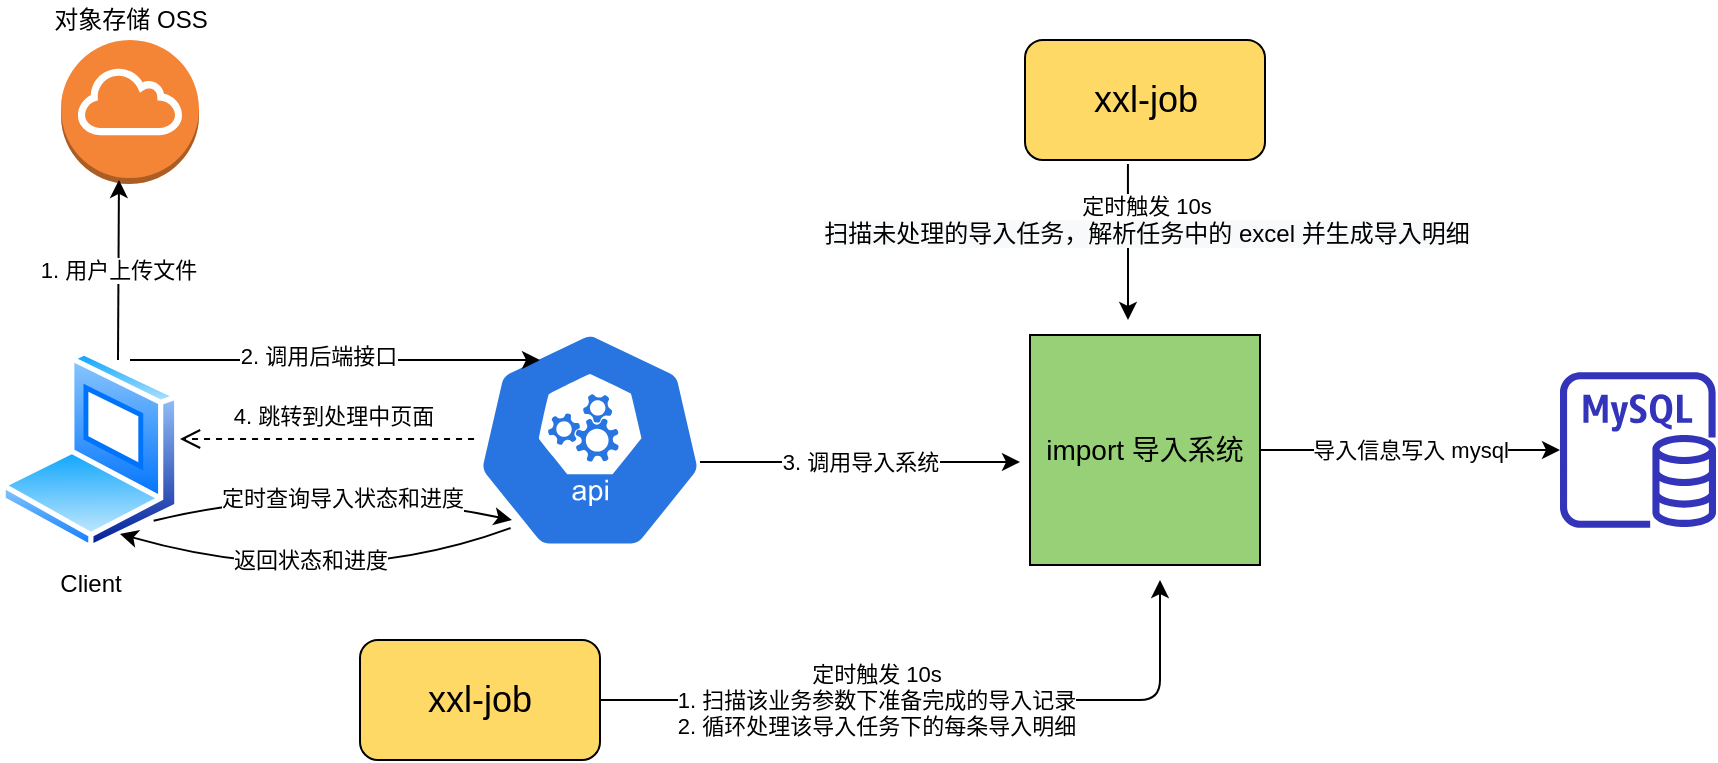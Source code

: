 <mxfile version="14.2.7" type="github">
  <diagram name="Page-1" id="e7e014a7-5840-1c2e-5031-d8a46d1fe8dd">
    <mxGraphModel dx="1666" dy="771" grid="1" gridSize="10" guides="1" tooltips="1" connect="1" arrows="1" fold="1" page="1" pageScale="1" pageWidth="1169" pageHeight="826" background="#ffffff" math="0" shadow="0">
      <root>
        <mxCell id="0" />
        <mxCell id="1" parent="0" />
        <mxCell id="WTrDPClQdcEuxtkSHwnH-42" value="&lt;font style=&quot;font-size: 14px&quot;&gt;import&amp;nbsp;导入系统&lt;/font&gt;" style="whiteSpace=wrap;html=1;aspect=fixed;fillColor=#97D077;" parent="1" vertex="1">
          <mxGeometry x="705" y="337.5" width="115" height="115" as="geometry" />
        </mxCell>
        <mxCell id="WTrDPClQdcEuxtkSHwnH-43" value="&lt;font style=&quot;font-size: 18px&quot;&gt;xxl-job&lt;/font&gt;" style="rounded=1;whiteSpace=wrap;html=1;fillColor=#FFD966;" parent="1" vertex="1">
          <mxGeometry x="702.5" y="190" width="120" height="60" as="geometry" />
        </mxCell>
        <mxCell id="WTrDPClQdcEuxtkSHwnH-46" value="Client" style="aspect=fixed;perimeter=ellipsePerimeter;html=1;align=center;shadow=0;dashed=0;spacingTop=3;image;image=img/lib/active_directory/laptop_client.svg;fillColor=#FFD966;" parent="1" vertex="1">
          <mxGeometry x="190" y="345" width="90" height="100" as="geometry" />
        </mxCell>
        <mxCell id="WTrDPClQdcEuxtkSHwnH-47" value="" style="html=1;dashed=0;whitespace=wrap;fillColor=#2875E2;strokeColor=#ffffff;points=[[0.005,0.63,0],[0.1,0.2,0],[0.9,0.2,0],[0.5,0,0],[0.995,0.63,0],[0.72,0.99,0],[0.5,1,0],[0.28,0.99,0]];shape=mxgraph.kubernetes.icon;prIcon=api" parent="1" vertex="1">
          <mxGeometry x="420" y="335" width="130" height="110" as="geometry" />
        </mxCell>
        <mxCell id="WTrDPClQdcEuxtkSHwnH-51" value="" style="outlineConnect=0;dashed=0;verticalLabelPosition=bottom;verticalAlign=top;align=center;html=1;shape=mxgraph.aws3.internet_gateway;fillColor=#F58536;gradientColor=none;" parent="1" vertex="1">
          <mxGeometry x="220.5" y="190" width="69" height="72" as="geometry" />
        </mxCell>
        <mxCell id="WTrDPClQdcEuxtkSHwnH-56" value="对象存储 OSS" style="text;html=1;align=center;verticalAlign=middle;resizable=0;points=[];autosize=1;" parent="1" vertex="1">
          <mxGeometry x="210" y="170" width="90" height="20" as="geometry" />
        </mxCell>
        <mxCell id="WTrDPClQdcEuxtkSHwnH-57" value="" style="endArrow=classic;html=1;exitX=0.429;exitY=1.033;exitDx=0;exitDy=0;exitPerimeter=0;" parent="1" source="WTrDPClQdcEuxtkSHwnH-43" edge="1">
          <mxGeometry relative="1" as="geometry">
            <mxPoint x="760" y="260" as="sourcePoint" />
            <mxPoint x="754" y="330" as="targetPoint" />
          </mxGeometry>
        </mxCell>
        <mxCell id="WTrDPClQdcEuxtkSHwnH-58" value="定时触发 10s&lt;br&gt;&lt;span style=&quot;font-size: 12px ; background-color: rgb(248 , 249 , 250)&quot;&gt;扫描未处理的导入任务，解析任务中的 excel 并生成导入明细&lt;/span&gt;" style="edgeLabel;resizable=0;html=1;align=center;verticalAlign=middle;" parent="WTrDPClQdcEuxtkSHwnH-57" connectable="0" vertex="1">
          <mxGeometry relative="1" as="geometry">
            <mxPoint x="8.51" y="-10.98" as="offset" />
          </mxGeometry>
        </mxCell>
        <mxCell id="WTrDPClQdcEuxtkSHwnH-61" value="" style="outlineConnect=0;fontColor=#232F3E;gradientColor=none;fillColor=#3334B9;strokeColor=none;dashed=0;verticalLabelPosition=bottom;verticalAlign=top;align=center;html=1;fontSize=12;fontStyle=0;aspect=fixed;pointerEvents=1;shape=mxgraph.aws4.rds_mysql_instance;" parent="1" vertex="1">
          <mxGeometry x="970" y="356" width="78" height="78" as="geometry" />
        </mxCell>
        <mxCell id="WTrDPClQdcEuxtkSHwnH-67" value="" style="endArrow=classic;html=1;exitX=1;exitY=0.5;exitDx=0;exitDy=0;" parent="1" source="WTrDPClQdcEuxtkSHwnH-42" target="WTrDPClQdcEuxtkSHwnH-61" edge="1">
          <mxGeometry relative="1" as="geometry">
            <mxPoint x="759" y="452" as="sourcePoint" />
            <mxPoint x="759" y="560" as="targetPoint" />
          </mxGeometry>
        </mxCell>
        <mxCell id="WTrDPClQdcEuxtkSHwnH-68" value="导入信息写入 mysql" style="edgeLabel;resizable=0;html=1;align=center;verticalAlign=middle;" parent="WTrDPClQdcEuxtkSHwnH-67" connectable="0" vertex="1">
          <mxGeometry relative="1" as="geometry" />
        </mxCell>
        <mxCell id="WTrDPClQdcEuxtkSHwnH-70" value="&lt;font style=&quot;font-size: 18px&quot;&gt;xxl-job&lt;/font&gt;" style="rounded=1;whiteSpace=wrap;html=1;fillColor=#FFD966;" parent="1" vertex="1">
          <mxGeometry x="370" y="490" width="120" height="60" as="geometry" />
        </mxCell>
        <mxCell id="WTrDPClQdcEuxtkSHwnH-75" value="" style="endArrow=classic;html=1;exitX=1;exitY=0.5;exitDx=0;exitDy=0;" parent="1" source="WTrDPClQdcEuxtkSHwnH-70" edge="1">
          <mxGeometry relative="1" as="geometry">
            <mxPoint x="545" y="620" as="sourcePoint" />
            <mxPoint x="770" y="460" as="targetPoint" />
            <Array as="points">
              <mxPoint x="770" y="520" />
            </Array>
          </mxGeometry>
        </mxCell>
        <mxCell id="WTrDPClQdcEuxtkSHwnH-78" value="定时触发 10s&lt;br&gt;1.&amp;nbsp;扫描该业务参数下准备完成的导入记录&lt;br&gt;2.&amp;nbsp;循环处理该导入任务下的每条导入明细" style="edgeLabel;html=1;align=center;verticalAlign=middle;resizable=0;points=[];" parent="WTrDPClQdcEuxtkSHwnH-75" vertex="1" connectable="0">
          <mxGeometry x="-0.527" y="1" relative="1" as="geometry">
            <mxPoint x="57" y="1" as="offset" />
          </mxGeometry>
        </mxCell>
        <mxCell id="WTrDPClQdcEuxtkSHwnH-79" value="" style="endArrow=classic;html=1;entryX=0.42;entryY=0.972;entryDx=0;entryDy=0;entryPerimeter=0;" parent="1" target="WTrDPClQdcEuxtkSHwnH-51" edge="1">
          <mxGeometry relative="1" as="geometry">
            <mxPoint x="249" y="350" as="sourcePoint" />
            <mxPoint x="660" y="420" as="targetPoint" />
          </mxGeometry>
        </mxCell>
        <mxCell id="WTrDPClQdcEuxtkSHwnH-80" value="1. 用户上传文件" style="edgeLabel;resizable=0;html=1;align=center;verticalAlign=middle;" parent="WTrDPClQdcEuxtkSHwnH-79" connectable="0" vertex="1">
          <mxGeometry relative="1" as="geometry">
            <mxPoint x="0.01" as="offset" />
          </mxGeometry>
        </mxCell>
        <mxCell id="WTrDPClQdcEuxtkSHwnH-83" value="" style="endArrow=classic;html=1;" parent="1" edge="1">
          <mxGeometry relative="1" as="geometry">
            <mxPoint x="255" y="350" as="sourcePoint" />
            <mxPoint x="460" y="350" as="targetPoint" />
            <Array as="points">
              <mxPoint x="460" y="350" />
            </Array>
          </mxGeometry>
        </mxCell>
        <mxCell id="WTrDPClQdcEuxtkSHwnH-84" value="2.&amp;nbsp;调用后端接口" style="edgeLabel;resizable=0;html=1;align=center;verticalAlign=middle;" parent="WTrDPClQdcEuxtkSHwnH-83" connectable="0" vertex="1">
          <mxGeometry relative="1" as="geometry">
            <mxPoint x="-8.81" y="-2.32" as="offset" />
          </mxGeometry>
        </mxCell>
        <mxCell id="WTrDPClQdcEuxtkSHwnH-86" value="" style="endArrow=classic;html=1;exitX=0.923;exitY=0.6;exitDx=0;exitDy=0;exitPerimeter=0;" parent="1" source="WTrDPClQdcEuxtkSHwnH-47" edge="1">
          <mxGeometry relative="1" as="geometry">
            <mxPoint x="500" y="420" as="sourcePoint" />
            <mxPoint x="700" y="401" as="targetPoint" />
          </mxGeometry>
        </mxCell>
        <mxCell id="WTrDPClQdcEuxtkSHwnH-87" value="3.&amp;nbsp;调用导入系统" style="edgeLabel;resizable=0;html=1;align=center;verticalAlign=middle;" parent="WTrDPClQdcEuxtkSHwnH-86" connectable="0" vertex="1">
          <mxGeometry relative="1" as="geometry" />
        </mxCell>
        <mxCell id="WTrDPClQdcEuxtkSHwnH-89" value="4. 跳转到处理中页面&amp;nbsp;" style="html=1;verticalAlign=bottom;endArrow=open;dashed=1;endSize=8;entryX=1.033;entryY=0.58;entryDx=0;entryDy=0;entryPerimeter=0;" parent="1" edge="1">
          <mxGeometry x="-0.061" y="-3" relative="1" as="geometry">
            <mxPoint x="427.03" y="389.5" as="sourcePoint" />
            <mxPoint x="280" y="389.5" as="targetPoint" />
            <Array as="points" />
            <mxPoint as="offset" />
          </mxGeometry>
        </mxCell>
        <mxCell id="GSRdQ-xVuo5weTgytqco-1" value="" style="curved=1;endArrow=classic;html=1;exitX=1;exitY=1;exitDx=0;exitDy=0;entryX=0.2;entryY=0.864;entryDx=0;entryDy=0;entryPerimeter=0;" edge="1" parent="1" source="WTrDPClQdcEuxtkSHwnH-46" target="WTrDPClQdcEuxtkSHwnH-47">
          <mxGeometry width="50" height="50" relative="1" as="geometry">
            <mxPoint x="560" y="420" as="sourcePoint" />
            <mxPoint x="610" y="370" as="targetPoint" />
            <Array as="points">
              <mxPoint x="350" y="410" />
            </Array>
          </mxGeometry>
        </mxCell>
        <mxCell id="GSRdQ-xVuo5weTgytqco-3" value="定时查询导入状态和进度" style="edgeLabel;html=1;align=center;verticalAlign=middle;resizable=0;points=[];" vertex="1" connectable="0" parent="GSRdQ-xVuo5weTgytqco-1">
          <mxGeometry x="-0.419" y="-1" relative="1" as="geometry">
            <mxPoint x="41.46" as="offset" />
          </mxGeometry>
        </mxCell>
        <mxCell id="GSRdQ-xVuo5weTgytqco-2" value="" style="curved=1;endArrow=classic;html=1;entryX=0.75;entryY=1;entryDx=0;entryDy=0;exitX=0.231;exitY=0.927;exitDx=0;exitDy=0;exitPerimeter=0;" edge="1" parent="1">
          <mxGeometry width="50" height="50" relative="1" as="geometry">
            <mxPoint x="445.27" y="434" as="sourcePoint" />
            <mxPoint x="250.004" y="436.949" as="targetPoint" />
            <Array as="points">
              <mxPoint x="355.24" y="467.03" />
            </Array>
          </mxGeometry>
        </mxCell>
        <mxCell id="GSRdQ-xVuo5weTgytqco-4" value="返回状态和进度" style="edgeLabel;html=1;align=center;verticalAlign=middle;resizable=0;points=[];" vertex="1" connectable="0" parent="GSRdQ-xVuo5weTgytqco-2">
          <mxGeometry x="0.388" y="-6" relative="1" as="geometry">
            <mxPoint x="32.68" y="0.94" as="offset" />
          </mxGeometry>
        </mxCell>
      </root>
    </mxGraphModel>
  </diagram>
</mxfile>
